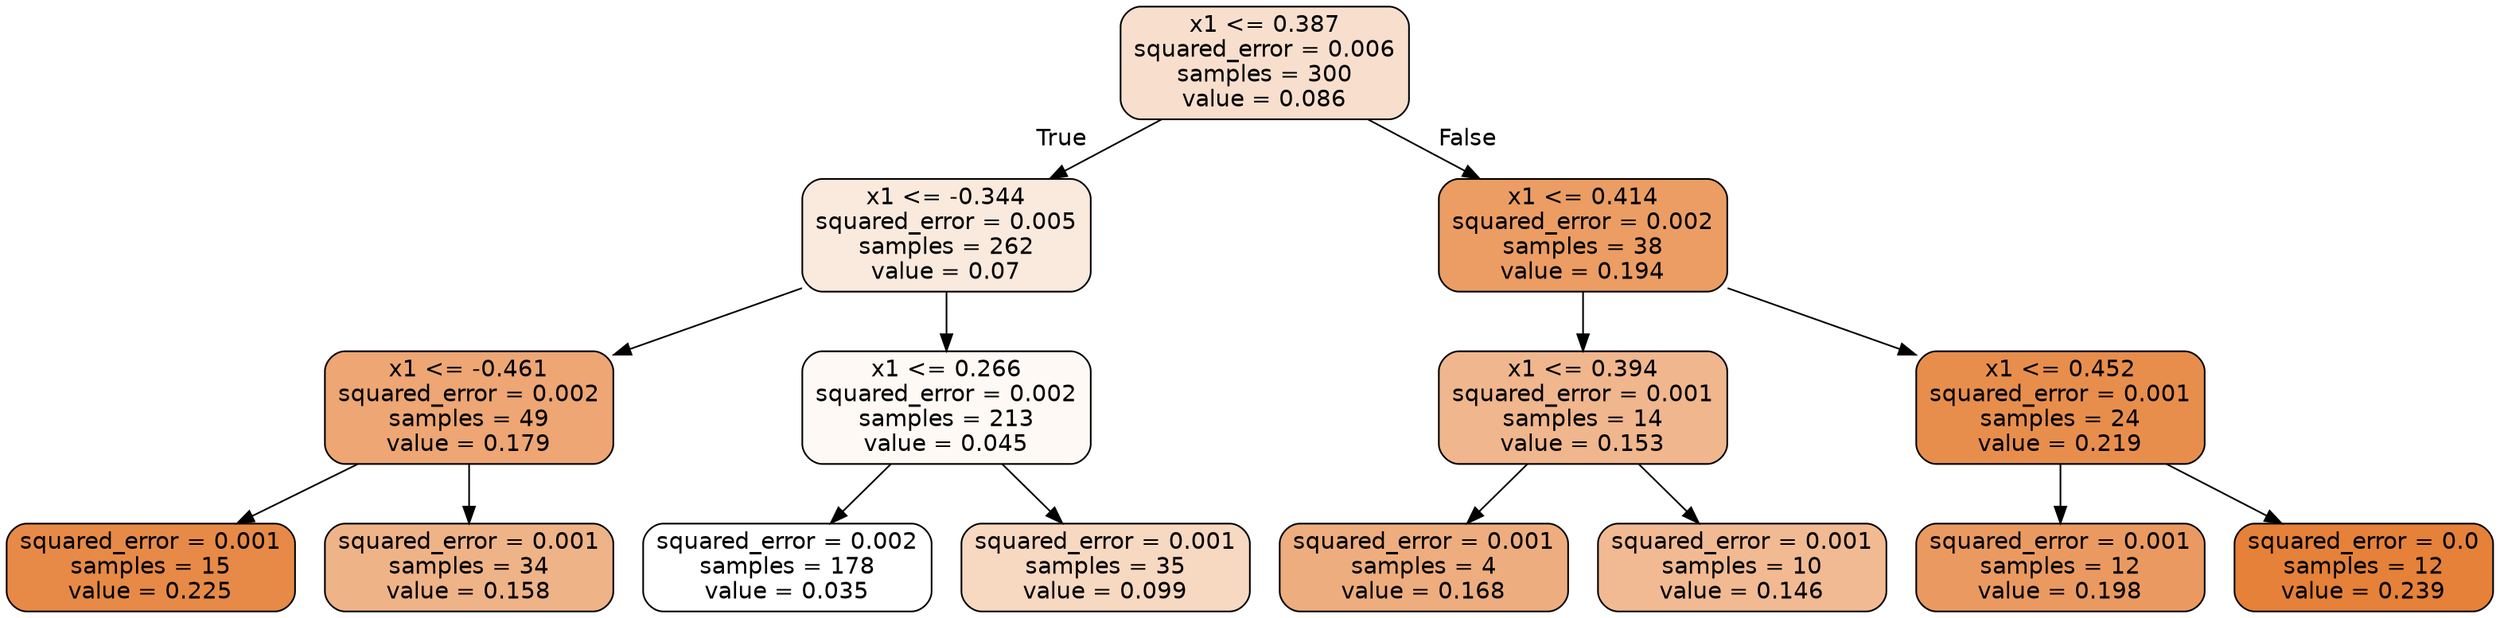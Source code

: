 digraph Tree {
node [shape=box, style="filled, rounded", color="black", fontname="helvetica"] ;
edge [fontname="helvetica"] ;
0 [label="x1 <= 0.387\nsquared_error = 0.006\nsamples = 300\nvalue = 0.086", fillcolor="#f8dfcd"] ;
1 [label="x1 <= -0.344\nsquared_error = 0.005\nsamples = 262\nvalue = 0.07", fillcolor="#fae9dd"] ;
0 -> 1 [labeldistance=2.5, labelangle=45, headlabel="True"] ;
2 [label="x1 <= -0.461\nsquared_error = 0.002\nsamples = 49\nvalue = 0.179", fillcolor="#eda674"] ;
1 -> 2 ;
3 [label="squared_error = 0.001\nsamples = 15\nvalue = 0.225", fillcolor="#e78a47"] ;
2 -> 3 ;
4 [label="squared_error = 0.001\nsamples = 34\nvalue = 0.158", fillcolor="#efb388"] ;
2 -> 4 ;
5 [label="x1 <= 0.266\nsquared_error = 0.002\nsamples = 213\nvalue = 0.045", fillcolor="#fef9f5"] ;
1 -> 5 ;
6 [label="squared_error = 0.002\nsamples = 178\nvalue = 0.035", fillcolor="#ffffff"] ;
5 -> 6 ;
7 [label="squared_error = 0.001\nsamples = 35\nvalue = 0.099", fillcolor="#f7d8c1"] ;
5 -> 7 ;
8 [label="x1 <= 0.414\nsquared_error = 0.002\nsamples = 38\nvalue = 0.194", fillcolor="#eb9d64"] ;
0 -> 8 [labeldistance=2.5, labelangle=-45, headlabel="False"] ;
9 [label="x1 <= 0.394\nsquared_error = 0.001\nsamples = 14\nvalue = 0.153", fillcolor="#f0b68d"] ;
8 -> 9 ;
10 [label="squared_error = 0.001\nsamples = 4\nvalue = 0.168", fillcolor="#eead7e"] ;
9 -> 10 ;
11 [label="squared_error = 0.001\nsamples = 10\nvalue = 0.146", fillcolor="#f1ba93"] ;
9 -> 11 ;
12 [label="x1 <= 0.452\nsquared_error = 0.001\nsamples = 24\nvalue = 0.219", fillcolor="#e88e4d"] ;
8 -> 12 ;
13 [label="squared_error = 0.001\nsamples = 12\nvalue = 0.198", fillcolor="#ea9a61"] ;
12 -> 13 ;
14 [label="squared_error = 0.0\nsamples = 12\nvalue = 0.239", fillcolor="#e58139"] ;
12 -> 14 ;
}
